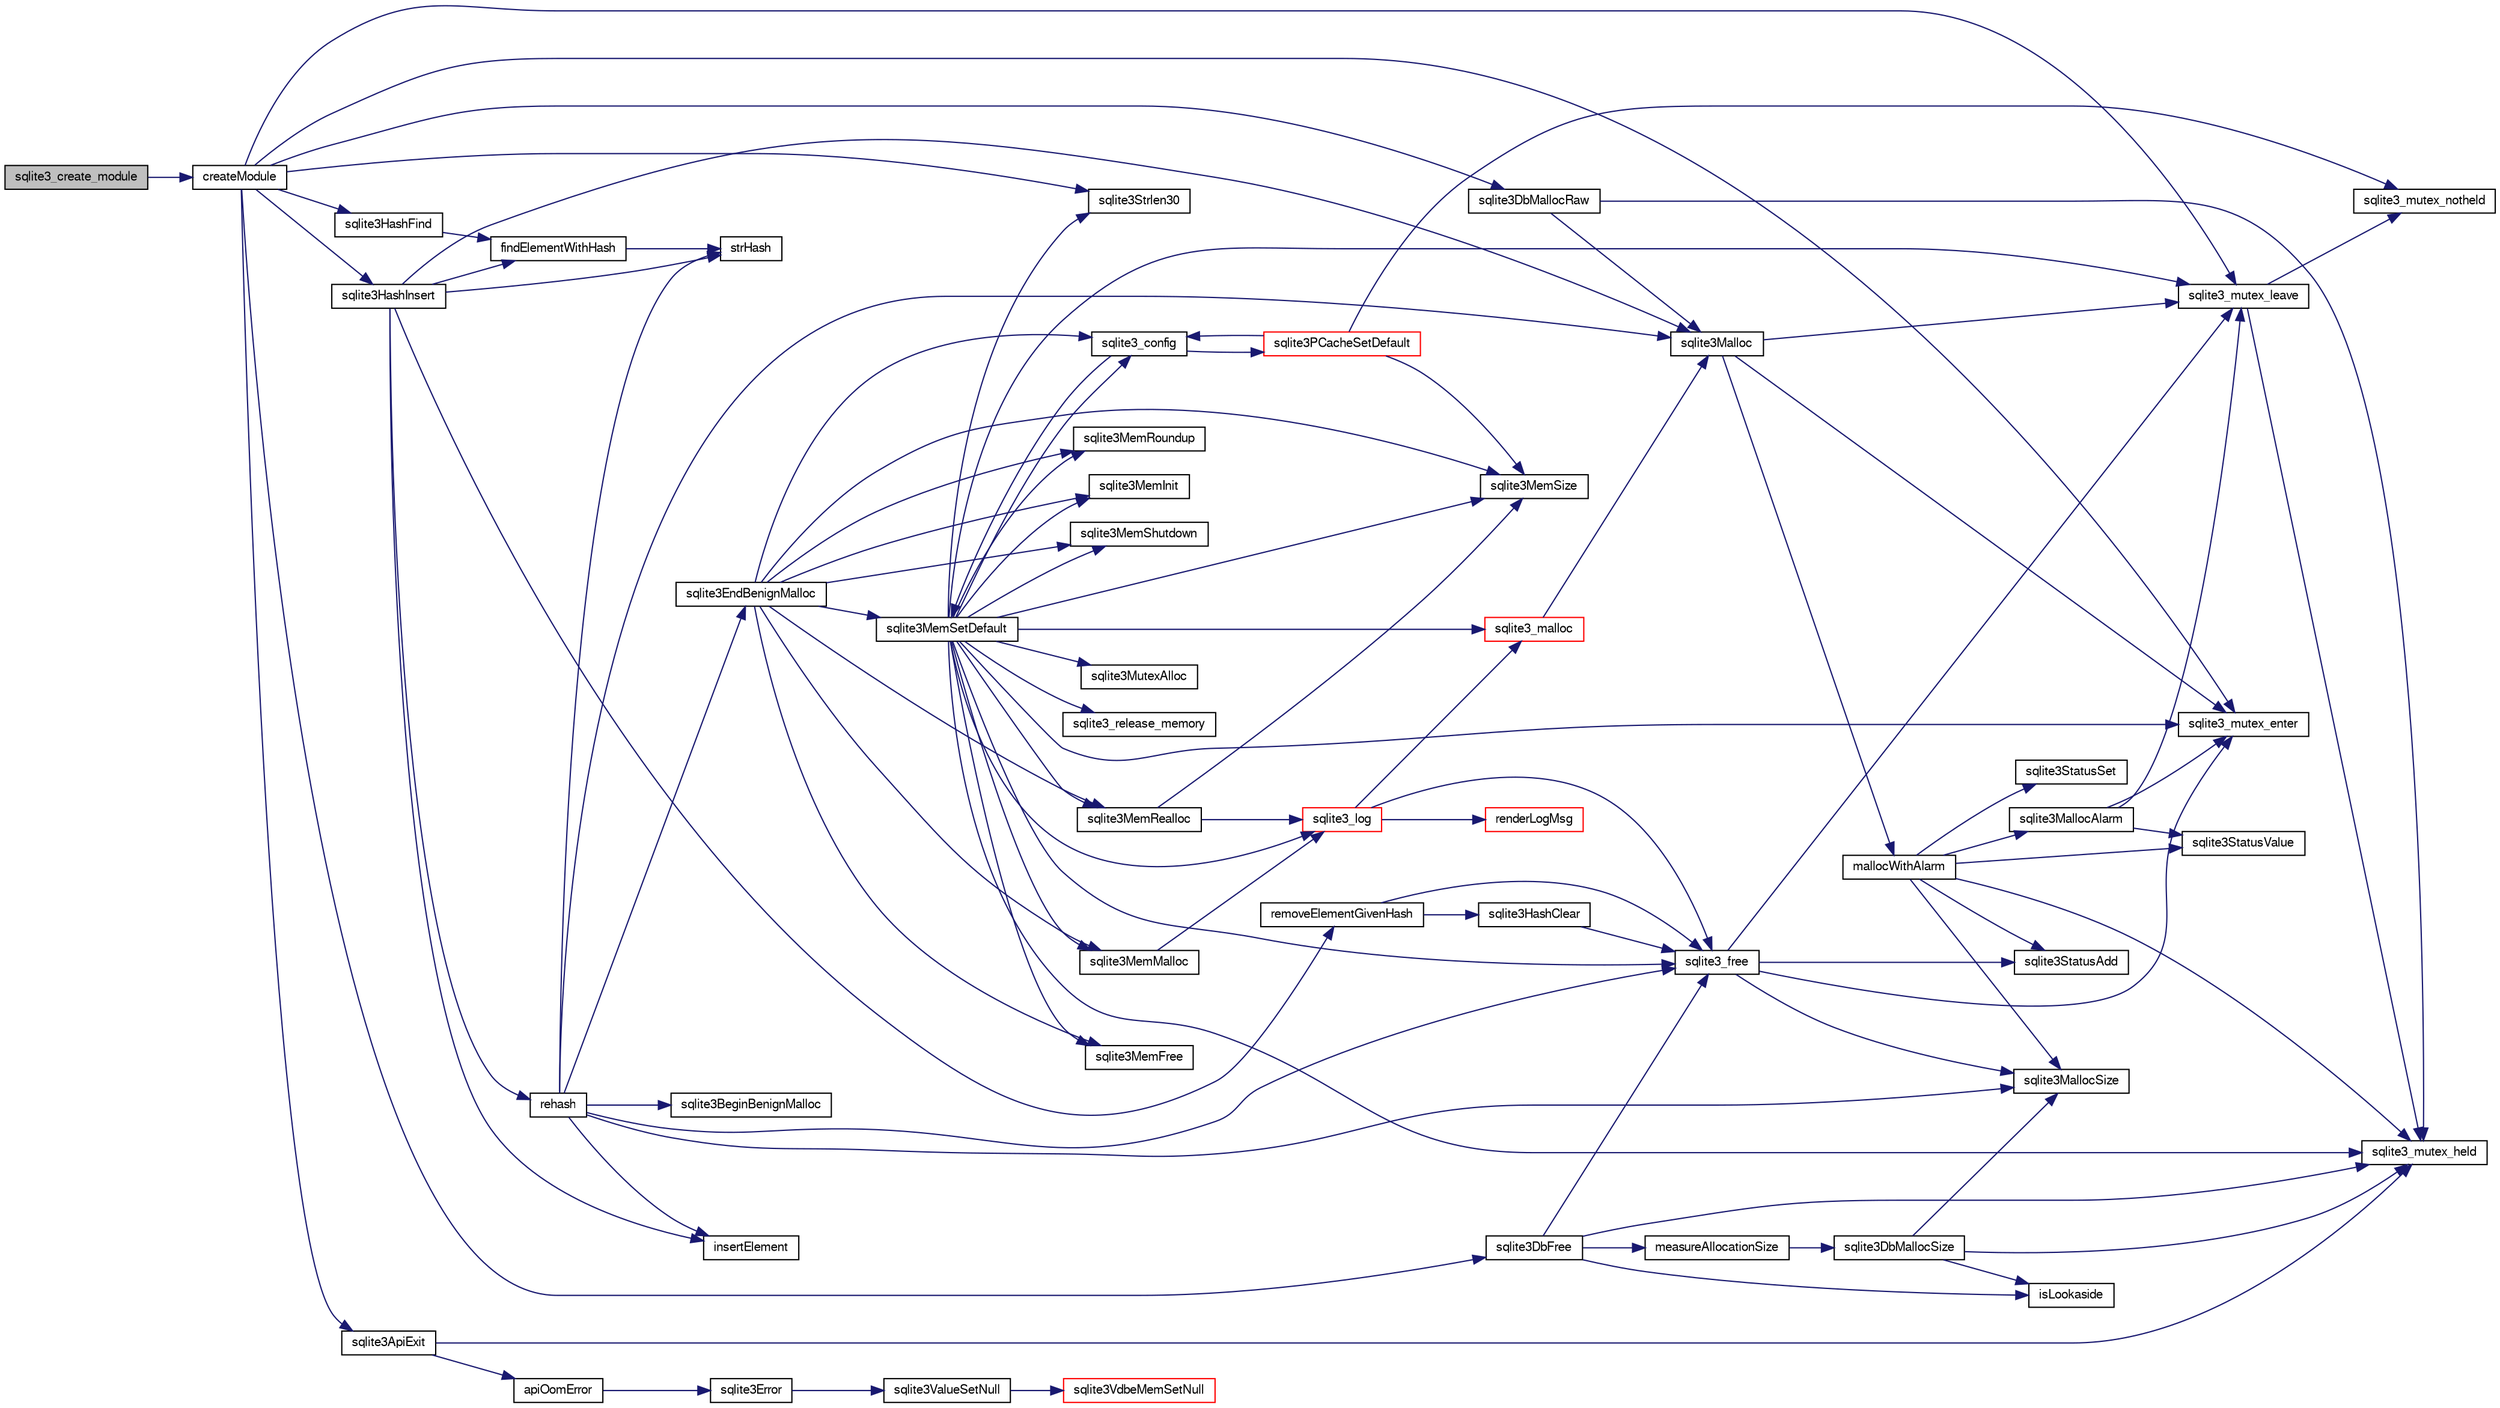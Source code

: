 digraph "sqlite3_create_module"
{
  edge [fontname="FreeSans",fontsize="10",labelfontname="FreeSans",labelfontsize="10"];
  node [fontname="FreeSans",fontsize="10",shape=record];
  rankdir="LR";
  Node327037 [label="sqlite3_create_module",height=0.2,width=0.4,color="black", fillcolor="grey75", style="filled", fontcolor="black"];
  Node327037 -> Node327038 [color="midnightblue",fontsize="10",style="solid",fontname="FreeSans"];
  Node327038 [label="createModule",height=0.2,width=0.4,color="black", fillcolor="white", style="filled",URL="$sqlite3_8c.html#a77134e0947164db4ca98b4b516bfdf6b"];
  Node327038 -> Node327039 [color="midnightblue",fontsize="10",style="solid",fontname="FreeSans"];
  Node327039 [label="sqlite3_mutex_enter",height=0.2,width=0.4,color="black", fillcolor="white", style="filled",URL="$sqlite3_8c.html#a1c12cde690bd89f104de5cbad12a6bf5"];
  Node327038 -> Node327040 [color="midnightblue",fontsize="10",style="solid",fontname="FreeSans"];
  Node327040 [label="sqlite3Strlen30",height=0.2,width=0.4,color="black", fillcolor="white", style="filled",URL="$sqlite3_8c.html#a3dcd80ba41f1a308193dee74857b62a7"];
  Node327038 -> Node327041 [color="midnightblue",fontsize="10",style="solid",fontname="FreeSans"];
  Node327041 [label="sqlite3HashFind",height=0.2,width=0.4,color="black", fillcolor="white", style="filled",URL="$sqlite3_8c.html#a8ca124229470a66b4c9c141ded48e2aa"];
  Node327041 -> Node327042 [color="midnightblue",fontsize="10",style="solid",fontname="FreeSans"];
  Node327042 [label="findElementWithHash",height=0.2,width=0.4,color="black", fillcolor="white", style="filled",URL="$sqlite3_8c.html#a75c0f574fa5d51702434c6e980d57d7f"];
  Node327042 -> Node327043 [color="midnightblue",fontsize="10",style="solid",fontname="FreeSans"];
  Node327043 [label="strHash",height=0.2,width=0.4,color="black", fillcolor="white", style="filled",URL="$sqlite3_8c.html#ad7193605dadc27cf291d54e15bdd011d"];
  Node327038 -> Node327044 [color="midnightblue",fontsize="10",style="solid",fontname="FreeSans"];
  Node327044 [label="sqlite3DbMallocRaw",height=0.2,width=0.4,color="black", fillcolor="white", style="filled",URL="$sqlite3_8c.html#abbe8be0cf7175e11ddc3e2218fad924e"];
  Node327044 -> Node327045 [color="midnightblue",fontsize="10",style="solid",fontname="FreeSans"];
  Node327045 [label="sqlite3_mutex_held",height=0.2,width=0.4,color="black", fillcolor="white", style="filled",URL="$sqlite3_8c.html#acf77da68932b6bc163c5e68547ecc3e7"];
  Node327044 -> Node327046 [color="midnightblue",fontsize="10",style="solid",fontname="FreeSans"];
  Node327046 [label="sqlite3Malloc",height=0.2,width=0.4,color="black", fillcolor="white", style="filled",URL="$sqlite3_8c.html#a361a2eaa846b1885f123abe46f5d8b2b"];
  Node327046 -> Node327039 [color="midnightblue",fontsize="10",style="solid",fontname="FreeSans"];
  Node327046 -> Node327047 [color="midnightblue",fontsize="10",style="solid",fontname="FreeSans"];
  Node327047 [label="mallocWithAlarm",height=0.2,width=0.4,color="black", fillcolor="white", style="filled",URL="$sqlite3_8c.html#ab070d5cf8e48ec8a6a43cf025d48598b"];
  Node327047 -> Node327045 [color="midnightblue",fontsize="10",style="solid",fontname="FreeSans"];
  Node327047 -> Node327048 [color="midnightblue",fontsize="10",style="solid",fontname="FreeSans"];
  Node327048 [label="sqlite3StatusSet",height=0.2,width=0.4,color="black", fillcolor="white", style="filled",URL="$sqlite3_8c.html#afec7586c01fcb5ea17dc9d7725a589d9"];
  Node327047 -> Node327049 [color="midnightblue",fontsize="10",style="solid",fontname="FreeSans"];
  Node327049 [label="sqlite3StatusValue",height=0.2,width=0.4,color="black", fillcolor="white", style="filled",URL="$sqlite3_8c.html#a30b8ac296c6e200c1fa57708d52c6ef6"];
  Node327047 -> Node327050 [color="midnightblue",fontsize="10",style="solid",fontname="FreeSans"];
  Node327050 [label="sqlite3MallocAlarm",height=0.2,width=0.4,color="black", fillcolor="white", style="filled",URL="$sqlite3_8c.html#ada66988e8471d1198f3219c062377508"];
  Node327050 -> Node327049 [color="midnightblue",fontsize="10",style="solid",fontname="FreeSans"];
  Node327050 -> Node327051 [color="midnightblue",fontsize="10",style="solid",fontname="FreeSans"];
  Node327051 [label="sqlite3_mutex_leave",height=0.2,width=0.4,color="black", fillcolor="white", style="filled",URL="$sqlite3_8c.html#a5838d235601dbd3c1fa993555c6bcc93"];
  Node327051 -> Node327045 [color="midnightblue",fontsize="10",style="solid",fontname="FreeSans"];
  Node327051 -> Node327052 [color="midnightblue",fontsize="10",style="solid",fontname="FreeSans"];
  Node327052 [label="sqlite3_mutex_notheld",height=0.2,width=0.4,color="black", fillcolor="white", style="filled",URL="$sqlite3_8c.html#a83967c837c1c000d3b5adcfaa688f5dc"];
  Node327050 -> Node327039 [color="midnightblue",fontsize="10",style="solid",fontname="FreeSans"];
  Node327047 -> Node327053 [color="midnightblue",fontsize="10",style="solid",fontname="FreeSans"];
  Node327053 [label="sqlite3MallocSize",height=0.2,width=0.4,color="black", fillcolor="white", style="filled",URL="$sqlite3_8c.html#acf5d2a5f35270bafb050bd2def576955"];
  Node327047 -> Node327054 [color="midnightblue",fontsize="10",style="solid",fontname="FreeSans"];
  Node327054 [label="sqlite3StatusAdd",height=0.2,width=0.4,color="black", fillcolor="white", style="filled",URL="$sqlite3_8c.html#afa029f93586aeab4cc85360905dae9cd"];
  Node327046 -> Node327051 [color="midnightblue",fontsize="10",style="solid",fontname="FreeSans"];
  Node327038 -> Node327055 [color="midnightblue",fontsize="10",style="solid",fontname="FreeSans"];
  Node327055 [label="sqlite3HashInsert",height=0.2,width=0.4,color="black", fillcolor="white", style="filled",URL="$sqlite3_8c.html#aebbc6c13b3c139d5f3463938f441da3d"];
  Node327055 -> Node327042 [color="midnightblue",fontsize="10",style="solid",fontname="FreeSans"];
  Node327055 -> Node327056 [color="midnightblue",fontsize="10",style="solid",fontname="FreeSans"];
  Node327056 [label="removeElementGivenHash",height=0.2,width=0.4,color="black", fillcolor="white", style="filled",URL="$sqlite3_8c.html#a97ff4ac3846af0f8caf5426adfa2808a"];
  Node327056 -> Node327057 [color="midnightblue",fontsize="10",style="solid",fontname="FreeSans"];
  Node327057 [label="sqlite3_free",height=0.2,width=0.4,color="black", fillcolor="white", style="filled",URL="$sqlite3_8c.html#a6552349e36a8a691af5487999ab09519"];
  Node327057 -> Node327039 [color="midnightblue",fontsize="10",style="solid",fontname="FreeSans"];
  Node327057 -> Node327054 [color="midnightblue",fontsize="10",style="solid",fontname="FreeSans"];
  Node327057 -> Node327053 [color="midnightblue",fontsize="10",style="solid",fontname="FreeSans"];
  Node327057 -> Node327051 [color="midnightblue",fontsize="10",style="solid",fontname="FreeSans"];
  Node327056 -> Node327058 [color="midnightblue",fontsize="10",style="solid",fontname="FreeSans"];
  Node327058 [label="sqlite3HashClear",height=0.2,width=0.4,color="black", fillcolor="white", style="filled",URL="$sqlite3_8c.html#acc7a2dfa6603c59af14b3792fe463c73"];
  Node327058 -> Node327057 [color="midnightblue",fontsize="10",style="solid",fontname="FreeSans"];
  Node327055 -> Node327046 [color="midnightblue",fontsize="10",style="solid",fontname="FreeSans"];
  Node327055 -> Node327059 [color="midnightblue",fontsize="10",style="solid",fontname="FreeSans"];
  Node327059 [label="rehash",height=0.2,width=0.4,color="black", fillcolor="white", style="filled",URL="$sqlite3_8c.html#a4851529638f6c7af16239ee6e2dcc628"];
  Node327059 -> Node327060 [color="midnightblue",fontsize="10",style="solid",fontname="FreeSans"];
  Node327060 [label="sqlite3BeginBenignMalloc",height=0.2,width=0.4,color="black", fillcolor="white", style="filled",URL="$sqlite3_8c.html#a3344c0e2b1b6df701a1cb326602fac14"];
  Node327059 -> Node327046 [color="midnightblue",fontsize="10",style="solid",fontname="FreeSans"];
  Node327059 -> Node327061 [color="midnightblue",fontsize="10",style="solid",fontname="FreeSans"];
  Node327061 [label="sqlite3EndBenignMalloc",height=0.2,width=0.4,color="black", fillcolor="white", style="filled",URL="$sqlite3_8c.html#a4582127cc64d483dc66c7acf9d8d8fbb"];
  Node327061 -> Node327062 [color="midnightblue",fontsize="10",style="solid",fontname="FreeSans"];
  Node327062 [label="sqlite3MemMalloc",height=0.2,width=0.4,color="black", fillcolor="white", style="filled",URL="$sqlite3_8c.html#a53157f1a669f949332f44ca9f15c0a43"];
  Node327062 -> Node327063 [color="midnightblue",fontsize="10",style="solid",fontname="FreeSans"];
  Node327063 [label="sqlite3_log",height=0.2,width=0.4,color="red", fillcolor="white", style="filled",URL="$sqlite3_8c.html#a298c9699bf9c143662c6b1fec4b2dc3b"];
  Node327063 -> Node327064 [color="midnightblue",fontsize="10",style="solid",fontname="FreeSans"];
  Node327064 [label="renderLogMsg",height=0.2,width=0.4,color="red", fillcolor="white", style="filled",URL="$sqlite3_8c.html#a7a02b43ce0a27bb52085c7f446d115af"];
  Node327063 -> Node327133 [color="midnightblue",fontsize="10",style="solid",fontname="FreeSans"];
  Node327133 [label="sqlite3_malloc",height=0.2,width=0.4,color="red", fillcolor="white", style="filled",URL="$sqlite3_8c.html#ac79dba55fc32b6a840cf5a9769bce7cd"];
  Node327133 -> Node327046 [color="midnightblue",fontsize="10",style="solid",fontname="FreeSans"];
  Node327063 -> Node327057 [color="midnightblue",fontsize="10",style="solid",fontname="FreeSans"];
  Node327061 -> Node327100 [color="midnightblue",fontsize="10",style="solid",fontname="FreeSans"];
  Node327100 [label="sqlite3MemFree",height=0.2,width=0.4,color="black", fillcolor="white", style="filled",URL="$sqlite3_8c.html#a4198492989c7a427e3d704c06058850a"];
  Node327061 -> Node327101 [color="midnightblue",fontsize="10",style="solid",fontname="FreeSans"];
  Node327101 [label="sqlite3MemRealloc",height=0.2,width=0.4,color="black", fillcolor="white", style="filled",URL="$sqlite3_8c.html#addd043cc5742c3b0cf536763cd4e6948"];
  Node327101 -> Node327063 [color="midnightblue",fontsize="10",style="solid",fontname="FreeSans"];
  Node327101 -> Node327102 [color="midnightblue",fontsize="10",style="solid",fontname="FreeSans"];
  Node327102 [label="sqlite3MemSize",height=0.2,width=0.4,color="black", fillcolor="white", style="filled",URL="$sqlite3_8c.html#a564962938d56643e999de431c190f937"];
  Node327061 -> Node327102 [color="midnightblue",fontsize="10",style="solid",fontname="FreeSans"];
  Node327061 -> Node327103 [color="midnightblue",fontsize="10",style="solid",fontname="FreeSans"];
  Node327103 [label="sqlite3MemRoundup",height=0.2,width=0.4,color="black", fillcolor="white", style="filled",URL="$sqlite3_8c.html#ac9d66a2d2d224dfafcf6a49d48436ddc"];
  Node327061 -> Node327104 [color="midnightblue",fontsize="10",style="solid",fontname="FreeSans"];
  Node327104 [label="sqlite3MemInit",height=0.2,width=0.4,color="black", fillcolor="white", style="filled",URL="$sqlite3_8c.html#a1ec61c1becf036ba7fcb571ae51300af"];
  Node327061 -> Node327105 [color="midnightblue",fontsize="10",style="solid",fontname="FreeSans"];
  Node327105 [label="sqlite3MemShutdown",height=0.2,width=0.4,color="black", fillcolor="white", style="filled",URL="$sqlite3_8c.html#a934531b3f7c4743196f453ce6db028dc"];
  Node327061 -> Node327099 [color="midnightblue",fontsize="10",style="solid",fontname="FreeSans"];
  Node327099 [label="sqlite3MemSetDefault",height=0.2,width=0.4,color="black", fillcolor="white", style="filled",URL="$sqlite3_8c.html#a162fbfd727e92c5f8f72625b5ff62549"];
  Node327099 -> Node327062 [color="midnightblue",fontsize="10",style="solid",fontname="FreeSans"];
  Node327099 -> Node327100 [color="midnightblue",fontsize="10",style="solid",fontname="FreeSans"];
  Node327099 -> Node327101 [color="midnightblue",fontsize="10",style="solid",fontname="FreeSans"];
  Node327099 -> Node327102 [color="midnightblue",fontsize="10",style="solid",fontname="FreeSans"];
  Node327099 -> Node327103 [color="midnightblue",fontsize="10",style="solid",fontname="FreeSans"];
  Node327099 -> Node327104 [color="midnightblue",fontsize="10",style="solid",fontname="FreeSans"];
  Node327099 -> Node327105 [color="midnightblue",fontsize="10",style="solid",fontname="FreeSans"];
  Node327099 -> Node327106 [color="midnightblue",fontsize="10",style="solid",fontname="FreeSans"];
  Node327106 [label="sqlite3_config",height=0.2,width=0.4,color="black", fillcolor="white", style="filled",URL="$sqlite3_8c.html#a74ad420b6f26bc06a04ff6ecec8a8c91"];
  Node327106 -> Node327099 [color="midnightblue",fontsize="10",style="solid",fontname="FreeSans"];
  Node327106 -> Node327107 [color="midnightblue",fontsize="10",style="solid",fontname="FreeSans"];
  Node327107 [label="sqlite3PCacheSetDefault",height=0.2,width=0.4,color="red", fillcolor="white", style="filled",URL="$sqlite3_8c.html#a91974afe7709a742451438556ee0c70c"];
  Node327107 -> Node327106 [color="midnightblue",fontsize="10",style="solid",fontname="FreeSans"];
  Node327107 -> Node327052 [color="midnightblue",fontsize="10",style="solid",fontname="FreeSans"];
  Node327107 -> Node327102 [color="midnightblue",fontsize="10",style="solid",fontname="FreeSans"];
  Node327099 -> Node327097 [color="midnightblue",fontsize="10",style="solid",fontname="FreeSans"];
  Node327097 [label="sqlite3MutexAlloc",height=0.2,width=0.4,color="black", fillcolor="white", style="filled",URL="$sqlite3_8c.html#a0e3f432ee581f6876b590e7ad7e84e19"];
  Node327099 -> Node327039 [color="midnightblue",fontsize="10",style="solid",fontname="FreeSans"];
  Node327099 -> Node327051 [color="midnightblue",fontsize="10",style="solid",fontname="FreeSans"];
  Node327099 -> Node327040 [color="midnightblue",fontsize="10",style="solid",fontname="FreeSans"];
  Node327099 -> Node327045 [color="midnightblue",fontsize="10",style="solid",fontname="FreeSans"];
  Node327099 -> Node327132 [color="midnightblue",fontsize="10",style="solid",fontname="FreeSans"];
  Node327132 [label="sqlite3_release_memory",height=0.2,width=0.4,color="black", fillcolor="white", style="filled",URL="$sqlite3_8c.html#a91037e7ef182e008677dae146e15cf92"];
  Node327099 -> Node327133 [color="midnightblue",fontsize="10",style="solid",fontname="FreeSans"];
  Node327099 -> Node327057 [color="midnightblue",fontsize="10",style="solid",fontname="FreeSans"];
  Node327099 -> Node327063 [color="midnightblue",fontsize="10",style="solid",fontname="FreeSans"];
  Node327061 -> Node327106 [color="midnightblue",fontsize="10",style="solid",fontname="FreeSans"];
  Node327059 -> Node327057 [color="midnightblue",fontsize="10",style="solid",fontname="FreeSans"];
  Node327059 -> Node327053 [color="midnightblue",fontsize="10",style="solid",fontname="FreeSans"];
  Node327059 -> Node327043 [color="midnightblue",fontsize="10",style="solid",fontname="FreeSans"];
  Node327059 -> Node327328 [color="midnightblue",fontsize="10",style="solid",fontname="FreeSans"];
  Node327328 [label="insertElement",height=0.2,width=0.4,color="black", fillcolor="white", style="filled",URL="$sqlite3_8c.html#a011f717fc5c46f03d78bf81b6714e0ee"];
  Node327055 -> Node327043 [color="midnightblue",fontsize="10",style="solid",fontname="FreeSans"];
  Node327055 -> Node327328 [color="midnightblue",fontsize="10",style="solid",fontname="FreeSans"];
  Node327038 -> Node327072 [color="midnightblue",fontsize="10",style="solid",fontname="FreeSans"];
  Node327072 [label="sqlite3DbFree",height=0.2,width=0.4,color="black", fillcolor="white", style="filled",URL="$sqlite3_8c.html#ac70ab821a6607b4a1b909582dc37a069"];
  Node327072 -> Node327045 [color="midnightblue",fontsize="10",style="solid",fontname="FreeSans"];
  Node327072 -> Node327073 [color="midnightblue",fontsize="10",style="solid",fontname="FreeSans"];
  Node327073 [label="measureAllocationSize",height=0.2,width=0.4,color="black", fillcolor="white", style="filled",URL="$sqlite3_8c.html#a45731e644a22fdb756e2b6337224217a"];
  Node327073 -> Node327074 [color="midnightblue",fontsize="10",style="solid",fontname="FreeSans"];
  Node327074 [label="sqlite3DbMallocSize",height=0.2,width=0.4,color="black", fillcolor="white", style="filled",URL="$sqlite3_8c.html#aa397e5a8a03495203a0767abf0a71f86"];
  Node327074 -> Node327053 [color="midnightblue",fontsize="10",style="solid",fontname="FreeSans"];
  Node327074 -> Node327045 [color="midnightblue",fontsize="10",style="solid",fontname="FreeSans"];
  Node327074 -> Node327075 [color="midnightblue",fontsize="10",style="solid",fontname="FreeSans"];
  Node327075 [label="isLookaside",height=0.2,width=0.4,color="black", fillcolor="white", style="filled",URL="$sqlite3_8c.html#a770fa05ff9717b75e16f4d968a77b897"];
  Node327072 -> Node327075 [color="midnightblue",fontsize="10",style="solid",fontname="FreeSans"];
  Node327072 -> Node327057 [color="midnightblue",fontsize="10",style="solid",fontname="FreeSans"];
  Node327038 -> Node327260 [color="midnightblue",fontsize="10",style="solid",fontname="FreeSans"];
  Node327260 [label="sqlite3ApiExit",height=0.2,width=0.4,color="black", fillcolor="white", style="filled",URL="$sqlite3_8c.html#ae5a967ec6172298db98b6090bbd1dd9b"];
  Node327260 -> Node327045 [color="midnightblue",fontsize="10",style="solid",fontname="FreeSans"];
  Node327260 -> Node327261 [color="midnightblue",fontsize="10",style="solid",fontname="FreeSans"];
  Node327261 [label="apiOomError",height=0.2,width=0.4,color="black", fillcolor="white", style="filled",URL="$sqlite3_8c.html#a55c294da0c468873c7f7ea59378b8b9c"];
  Node327261 -> Node327262 [color="midnightblue",fontsize="10",style="solid",fontname="FreeSans"];
  Node327262 [label="sqlite3Error",height=0.2,width=0.4,color="black", fillcolor="white", style="filled",URL="$sqlite3_8c.html#a4ba5e8be78db50d5538dcaa45bcf74d3"];
  Node327262 -> Node327263 [color="midnightblue",fontsize="10",style="solid",fontname="FreeSans"];
  Node327263 [label="sqlite3ValueSetNull",height=0.2,width=0.4,color="black", fillcolor="white", style="filled",URL="$sqlite3_8c.html#ad9bc4507a7806b37946116afbe183b95"];
  Node327263 -> Node327143 [color="midnightblue",fontsize="10",style="solid",fontname="FreeSans"];
  Node327143 [label="sqlite3VdbeMemSetNull",height=0.2,width=0.4,color="red", fillcolor="white", style="filled",URL="$sqlite3_8c.html#ae01092c23aebaf8a3ebdf3954609b410"];
  Node327038 -> Node327051 [color="midnightblue",fontsize="10",style="solid",fontname="FreeSans"];
}
